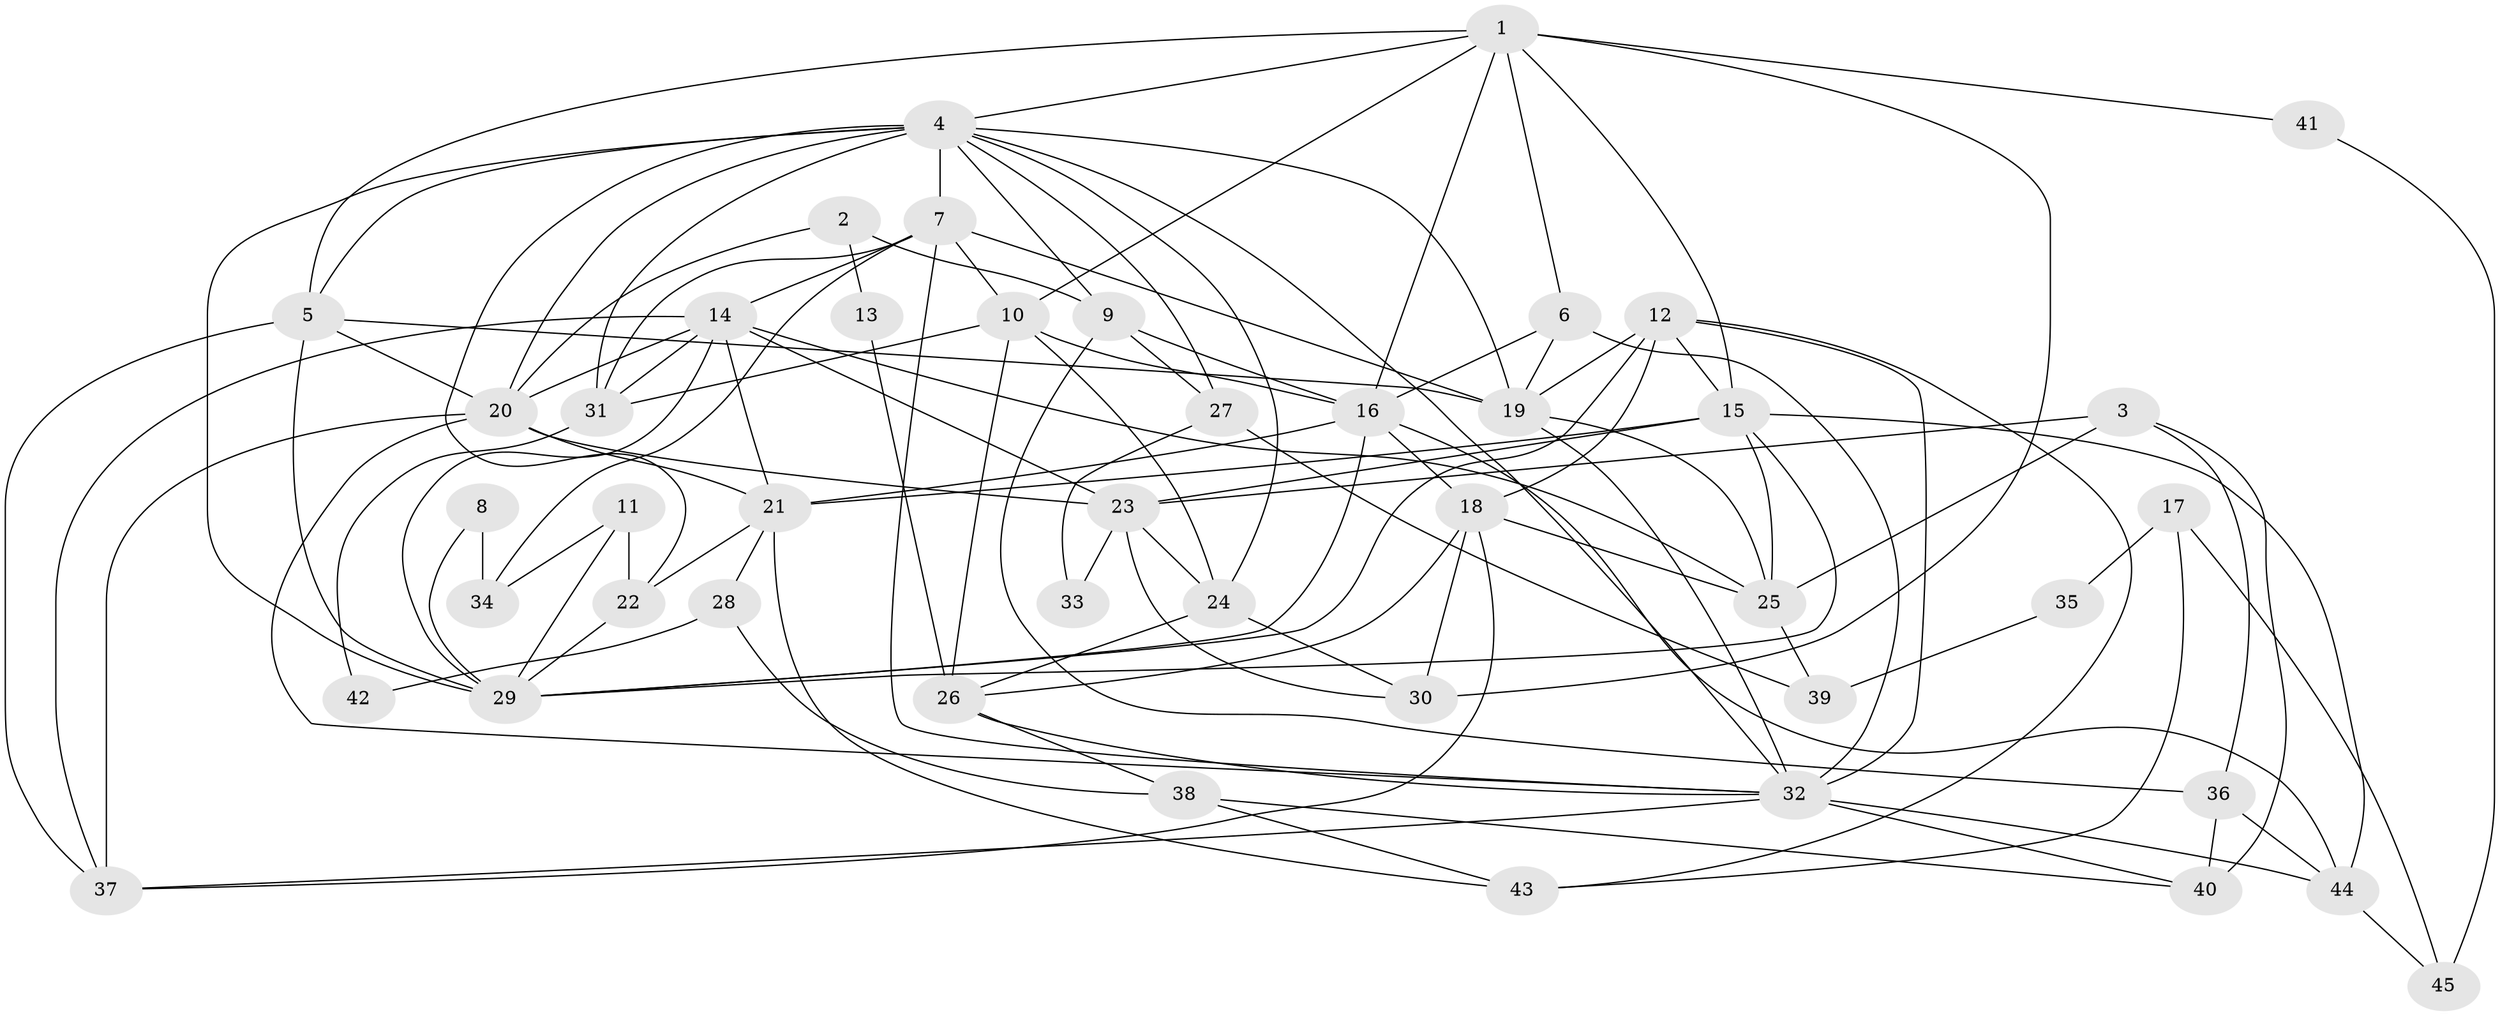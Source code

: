 // original degree distribution, {6: 0.07777777777777778, 3: 0.17777777777777778, 2: 0.17777777777777778, 5: 0.2777777777777778, 4: 0.25555555555555554, 7: 0.03333333333333333}
// Generated by graph-tools (version 1.1) at 2025/36/03/09/25 02:36:25]
// undirected, 45 vertices, 114 edges
graph export_dot {
graph [start="1"]
  node [color=gray90,style=filled];
  1;
  2;
  3;
  4;
  5;
  6;
  7;
  8;
  9;
  10;
  11;
  12;
  13;
  14;
  15;
  16;
  17;
  18;
  19;
  20;
  21;
  22;
  23;
  24;
  25;
  26;
  27;
  28;
  29;
  30;
  31;
  32;
  33;
  34;
  35;
  36;
  37;
  38;
  39;
  40;
  41;
  42;
  43;
  44;
  45;
  1 -- 4 [weight=1.0];
  1 -- 5 [weight=1.0];
  1 -- 6 [weight=1.0];
  1 -- 10 [weight=2.0];
  1 -- 15 [weight=2.0];
  1 -- 16 [weight=1.0];
  1 -- 30 [weight=1.0];
  1 -- 41 [weight=1.0];
  2 -- 9 [weight=1.0];
  2 -- 13 [weight=1.0];
  2 -- 20 [weight=1.0];
  3 -- 23 [weight=2.0];
  3 -- 25 [weight=1.0];
  3 -- 36 [weight=1.0];
  3 -- 40 [weight=1.0];
  4 -- 5 [weight=1.0];
  4 -- 7 [weight=3.0];
  4 -- 9 [weight=1.0];
  4 -- 19 [weight=1.0];
  4 -- 20 [weight=1.0];
  4 -- 22 [weight=2.0];
  4 -- 24 [weight=1.0];
  4 -- 27 [weight=1.0];
  4 -- 29 [weight=2.0];
  4 -- 31 [weight=1.0];
  4 -- 32 [weight=1.0];
  5 -- 19 [weight=2.0];
  5 -- 20 [weight=1.0];
  5 -- 29 [weight=2.0];
  5 -- 37 [weight=2.0];
  6 -- 16 [weight=1.0];
  6 -- 19 [weight=1.0];
  6 -- 32 [weight=3.0];
  7 -- 10 [weight=2.0];
  7 -- 14 [weight=1.0];
  7 -- 19 [weight=1.0];
  7 -- 31 [weight=1.0];
  7 -- 32 [weight=1.0];
  7 -- 34 [weight=1.0];
  8 -- 29 [weight=1.0];
  8 -- 34 [weight=1.0];
  9 -- 16 [weight=1.0];
  9 -- 27 [weight=1.0];
  9 -- 36 [weight=1.0];
  10 -- 16 [weight=1.0];
  10 -- 24 [weight=1.0];
  10 -- 26 [weight=1.0];
  10 -- 31 [weight=1.0];
  11 -- 22 [weight=1.0];
  11 -- 29 [weight=1.0];
  11 -- 34 [weight=1.0];
  12 -- 15 [weight=1.0];
  12 -- 18 [weight=2.0];
  12 -- 19 [weight=1.0];
  12 -- 29 [weight=1.0];
  12 -- 32 [weight=1.0];
  12 -- 43 [weight=1.0];
  13 -- 26 [weight=1.0];
  14 -- 20 [weight=1.0];
  14 -- 21 [weight=1.0];
  14 -- 23 [weight=1.0];
  14 -- 25 [weight=2.0];
  14 -- 29 [weight=1.0];
  14 -- 31 [weight=1.0];
  14 -- 37 [weight=1.0];
  15 -- 21 [weight=1.0];
  15 -- 23 [weight=1.0];
  15 -- 25 [weight=1.0];
  15 -- 29 [weight=2.0];
  15 -- 44 [weight=1.0];
  16 -- 18 [weight=1.0];
  16 -- 21 [weight=1.0];
  16 -- 29 [weight=1.0];
  16 -- 44 [weight=1.0];
  17 -- 35 [weight=1.0];
  17 -- 43 [weight=1.0];
  17 -- 45 [weight=1.0];
  18 -- 25 [weight=1.0];
  18 -- 26 [weight=1.0];
  18 -- 30 [weight=2.0];
  18 -- 37 [weight=1.0];
  19 -- 25 [weight=1.0];
  19 -- 32 [weight=1.0];
  20 -- 21 [weight=1.0];
  20 -- 23 [weight=1.0];
  20 -- 32 [weight=1.0];
  20 -- 37 [weight=3.0];
  21 -- 22 [weight=1.0];
  21 -- 28 [weight=1.0];
  21 -- 43 [weight=1.0];
  22 -- 29 [weight=1.0];
  23 -- 24 [weight=1.0];
  23 -- 30 [weight=1.0];
  23 -- 33 [weight=1.0];
  24 -- 26 [weight=1.0];
  24 -- 30 [weight=1.0];
  25 -- 39 [weight=1.0];
  26 -- 32 [weight=1.0];
  26 -- 38 [weight=1.0];
  27 -- 33 [weight=1.0];
  27 -- 39 [weight=1.0];
  28 -- 38 [weight=1.0];
  28 -- 42 [weight=1.0];
  31 -- 42 [weight=1.0];
  32 -- 37 [weight=1.0];
  32 -- 40 [weight=1.0];
  32 -- 44 [weight=1.0];
  35 -- 39 [weight=1.0];
  36 -- 40 [weight=1.0];
  36 -- 44 [weight=1.0];
  38 -- 40 [weight=1.0];
  38 -- 43 [weight=1.0];
  41 -- 45 [weight=1.0];
  44 -- 45 [weight=1.0];
}
